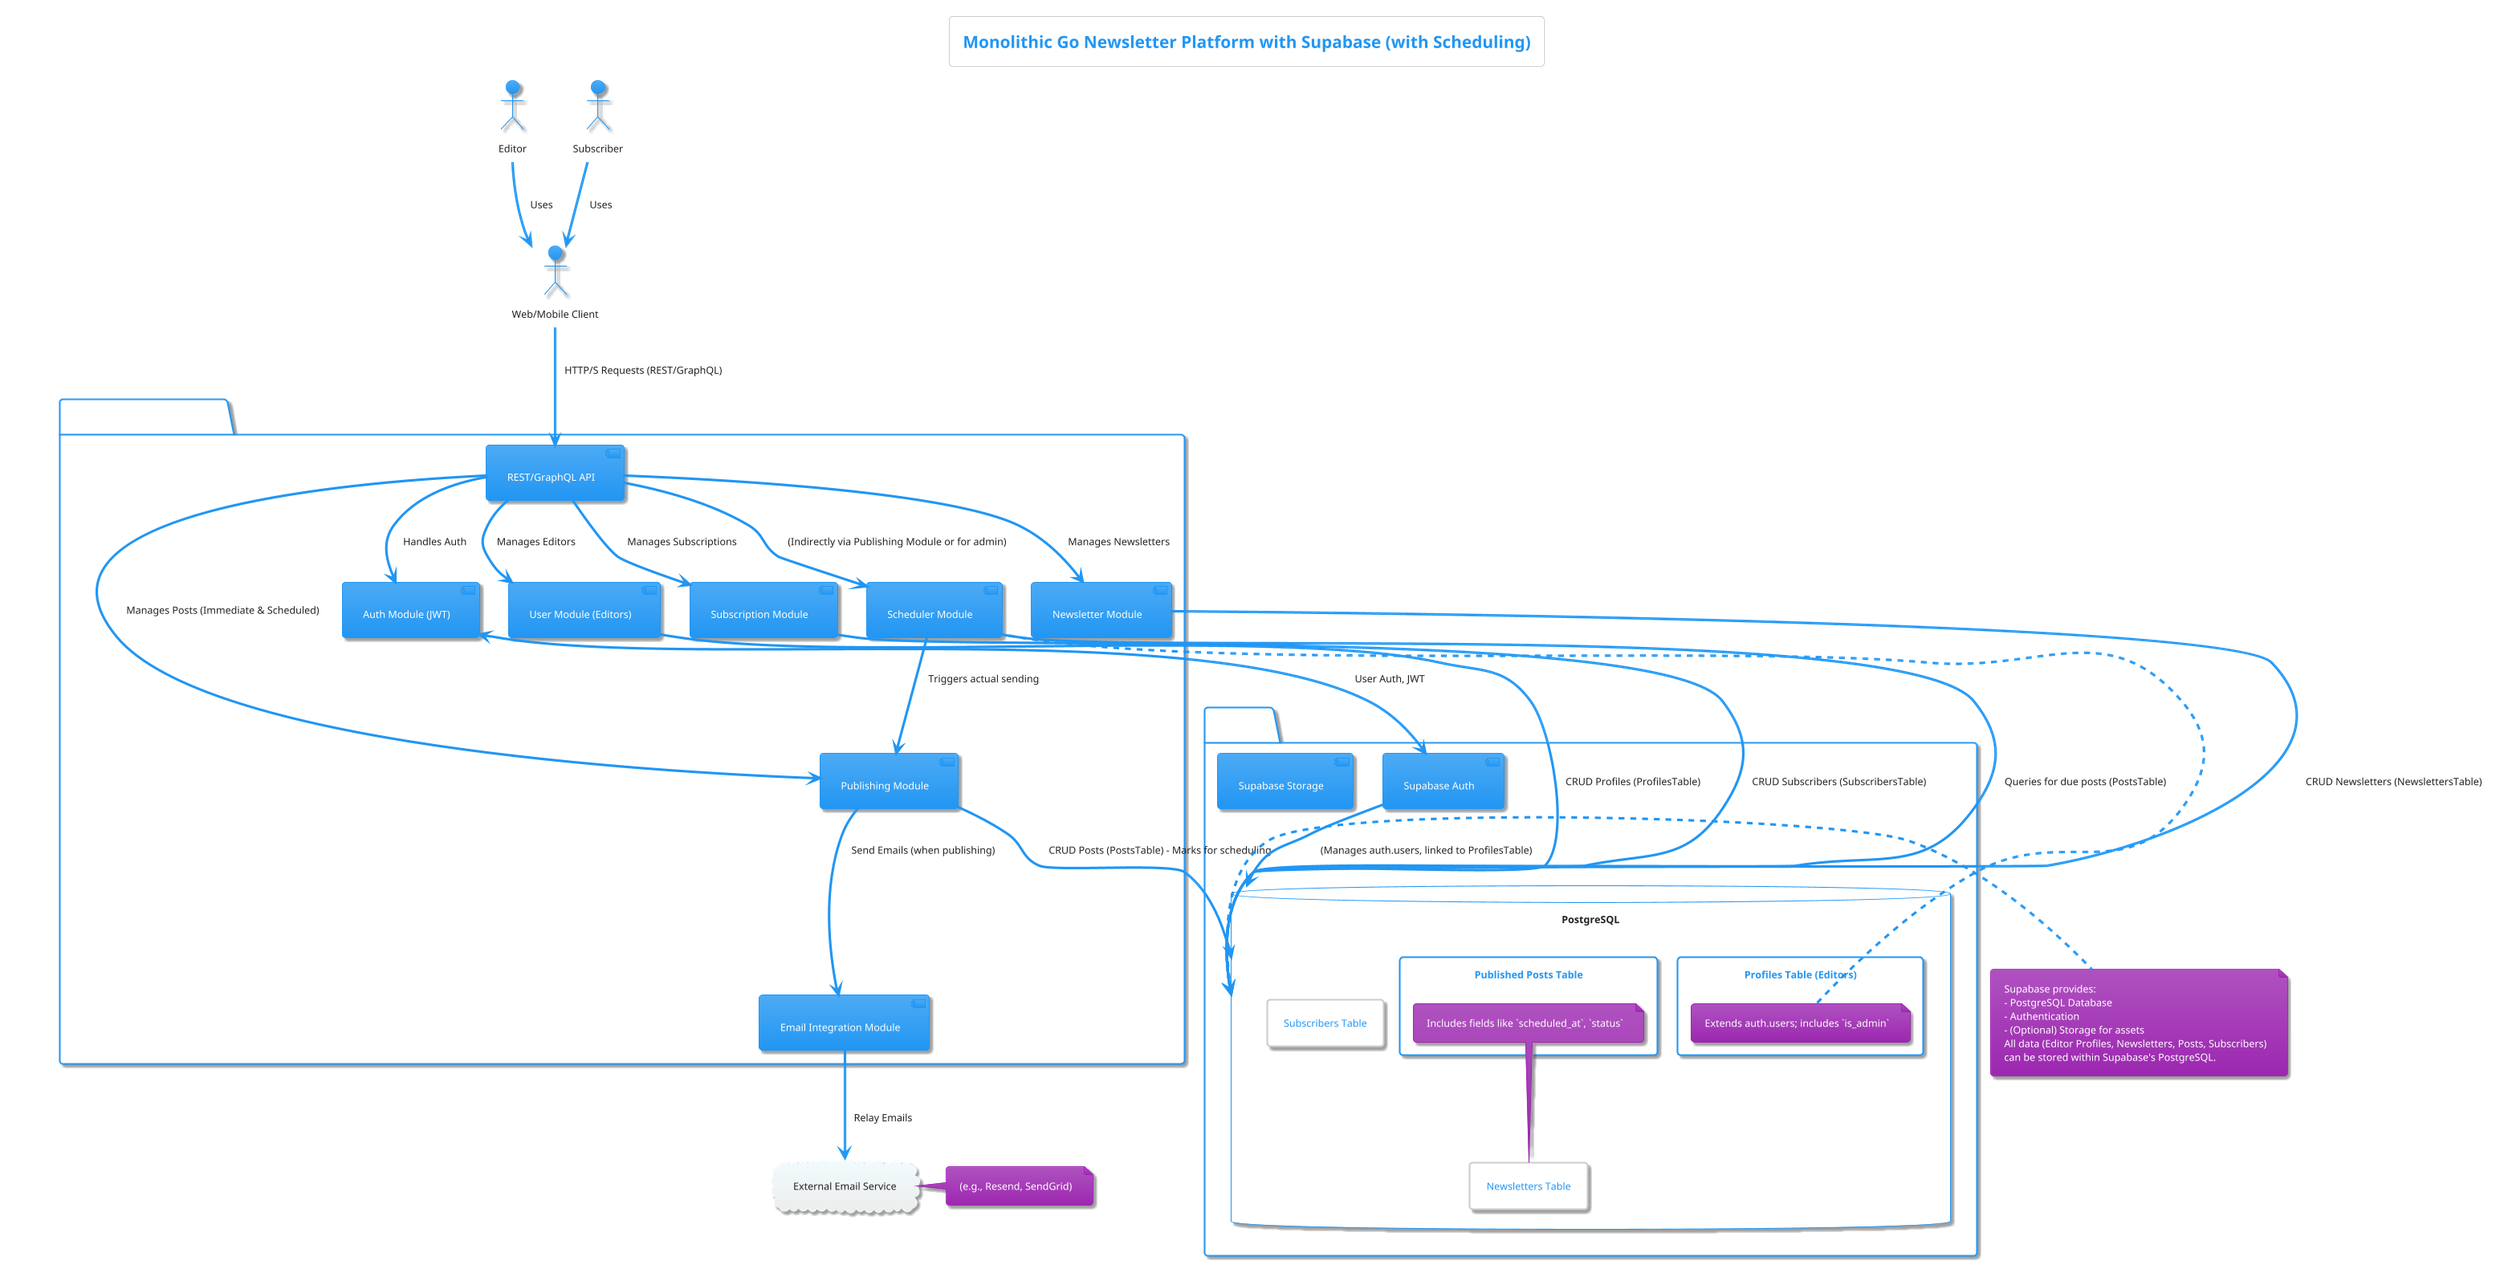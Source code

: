 @startuml Monolithic_Supabase_Architecture

!theme materia

title Monolithic Go Newsletter Platform with Supabase (with Scheduling)

actor Editor
actor Subscriber
actor "Web/Mobile Client" as Client

package "Go Newsletter API (Monolith)" {
  component "REST/GraphQL API" as API_Endpoint
  component "Auth Module (JWT)" as AuthModule
  component "Newsletter Module" as NewsletterModule
  component "User Module (Editors)" as UserModule
  component "Subscription Module" as SubscriptionModule
  component "Publishing Module" as PublishingModule
  component "Email Integration Module" as EmailIntegrationModule
  component "Scheduler Module" as SchedulerModule
}

package "Supabase" {
  database "PostgreSQL" as DB {
    rectangle "Profiles Table (Editors)" as ProfilesTable {
        note top: Extends auth.users; includes `is_admin`
    }
    rectangle "Newsletters Table" as NewslettersTable
    rectangle "Published Posts Table" as PostsTable {
        note top: Includes fields like `scheduled_at`, `status`
    }
    rectangle "Subscribers Table" as SubscribersTable
  }
  component "Supabase Auth" as SupabaseAuth
  component "Supabase Storage" as SupabaseStorage
}

cloud "External Email Service" as ExtEmailService
note right of ExtEmailService
  (e.g., Resend, SendGrid)
end note

Client --> API_Endpoint : HTTP/S Requests (REST/GraphQL)

Editor --> Client : Uses
Subscriber --> Client : Uses

API_Endpoint --> AuthModule : Handles Auth
API_Endpoint --> UserModule : Manages Editors
API_Endpoint --> NewsletterModule : Manages Newsletters
API_Endpoint --> SubscriptionModule : Manages Subscriptions
API_Endpoint --> PublishingModule : Manages Posts (Immediate & Scheduled)
API_Endpoint --> SchedulerModule : (Indirectly via Publishing Module or for admin)

AuthModule <--> SupabaseAuth : User Auth, JWT
UserModule --> DB : CRUD Profiles (ProfilesTable)
NewsletterModule --> DB : CRUD Newsletters (NewslettersTable)
SubscriptionModule --> DB : CRUD Subscribers (SubscribersTable)
PublishingModule --> DB : CRUD Posts (PostsTable) - Marks for scheduling

SchedulerModule -> DB : Queries for due posts (PostsTable)
SchedulerModule --> PublishingModule : Triggers actual sending

PublishingModule --> EmailIntegrationModule : Send Emails (when publishing)

EmailIntegrationModule --> ExtEmailService : Relay Emails

SupabaseAuth --> DB : (Manages auth.users, linked to ProfilesTable)

note right of DB
  Supabase provides:
  - PostgreSQL Database
  - Authentication
  - (Optional) Storage for assets
  All data (Editor Profiles, Newsletters, Posts, Subscribers)
  can be stored within Supabase's PostgreSQL.
end note

@enduml 